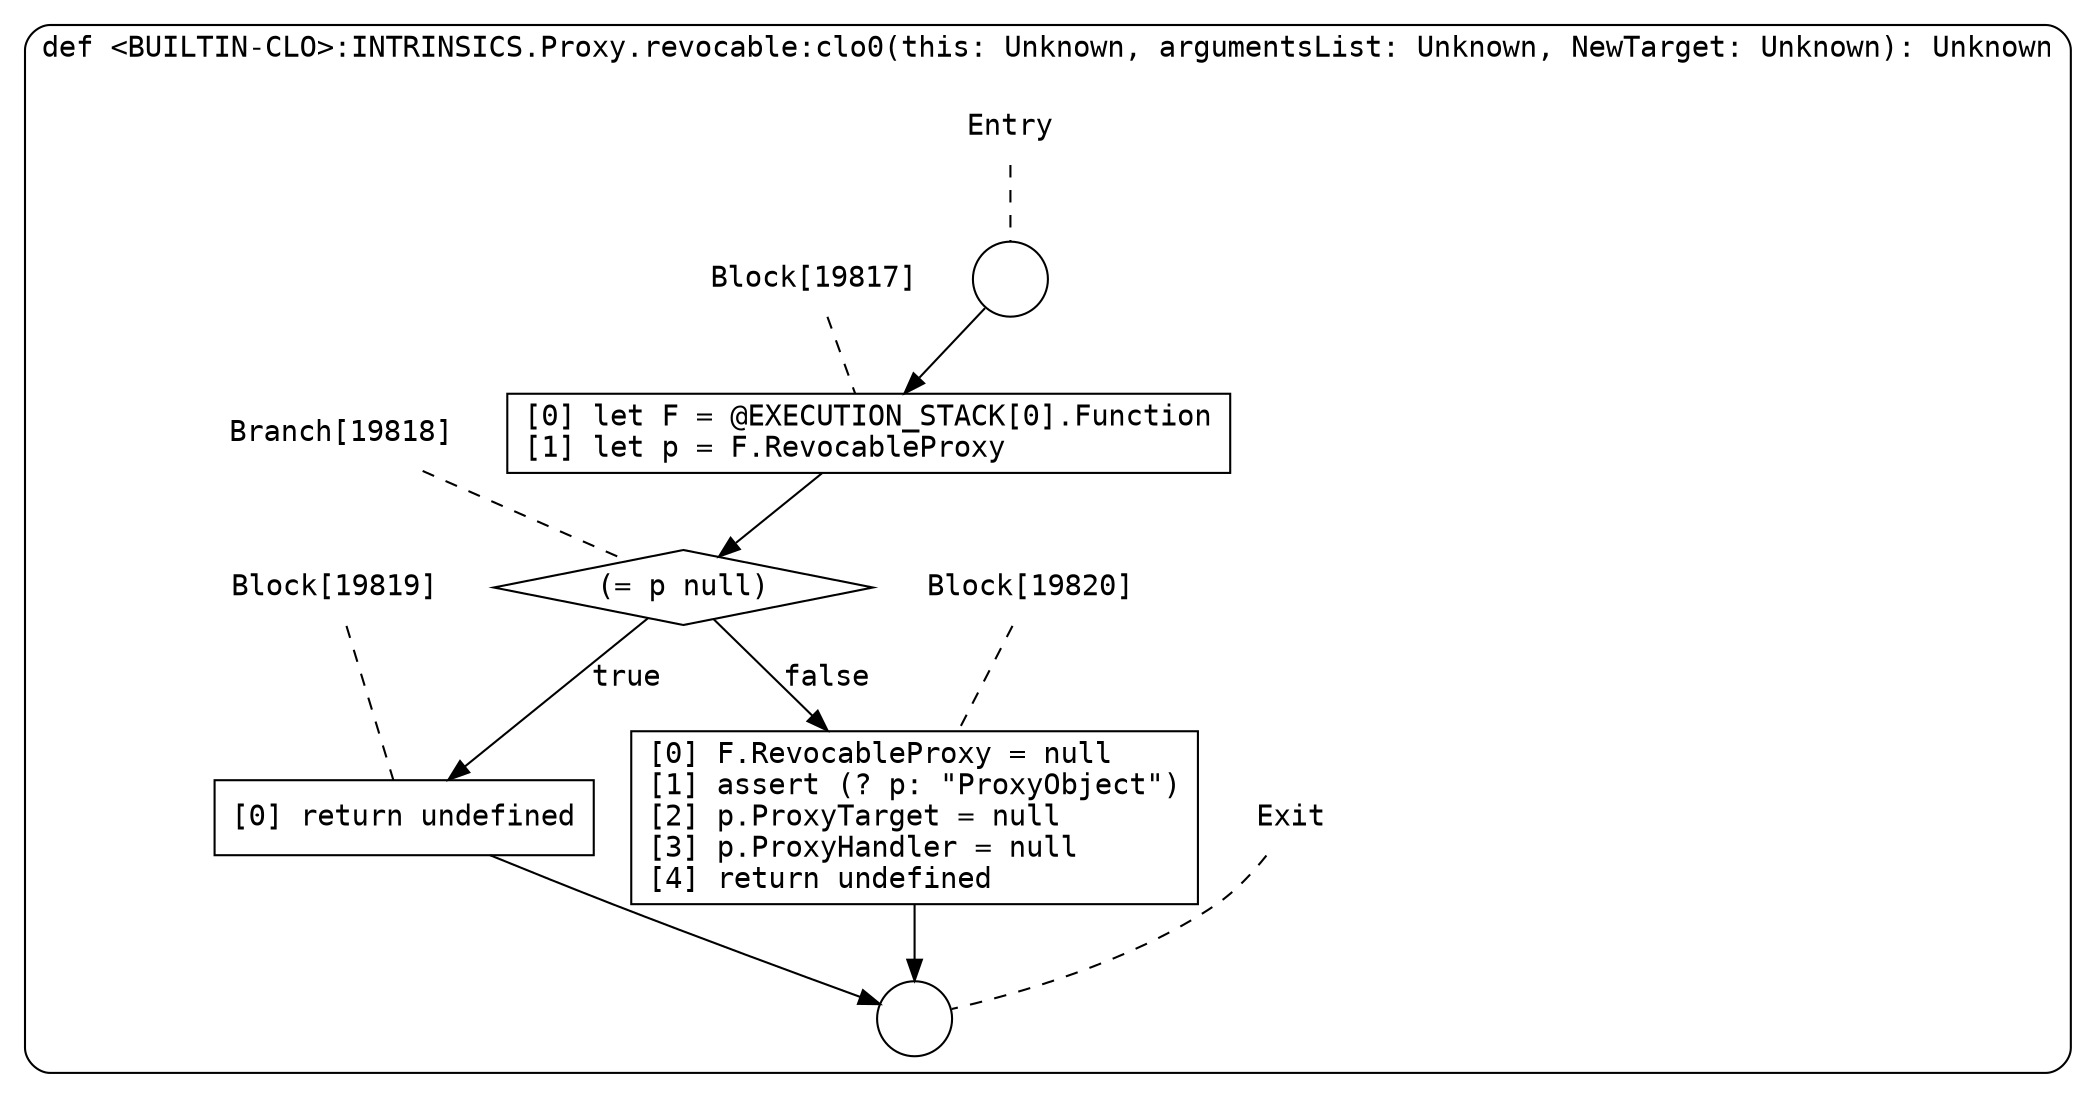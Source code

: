 digraph {
  graph [fontname = "Consolas"]
  node [fontname = "Consolas"]
  edge [fontname = "Consolas"]
  subgraph cluster2660 {
    label = "def <BUILTIN-CLO>:INTRINSICS.Proxy.revocable:clo0(this: Unknown, argumentsList: Unknown, NewTarget: Unknown): Unknown"
    style = rounded
    cluster2660_entry_name [shape=none, label=<<font color="black">Entry</font>>]
    cluster2660_entry_name -> cluster2660_entry [arrowhead=none, color="black", style=dashed]
    cluster2660_entry [shape=circle label=" " color="black" fillcolor="white" style=filled]
    cluster2660_entry -> node19817 [color="black"]
    cluster2660_exit_name [shape=none, label=<<font color="black">Exit</font>>]
    cluster2660_exit_name -> cluster2660_exit [arrowhead=none, color="black", style=dashed]
    cluster2660_exit [shape=circle label=" " color="black" fillcolor="white" style=filled]
    node19817_name [shape=none, label=<<font color="black">Block[19817]</font>>]
    node19817_name -> node19817 [arrowhead=none, color="black", style=dashed]
    node19817 [shape=box, label=<<font color="black">[0] let F = @EXECUTION_STACK[0].Function<BR ALIGN="LEFT"/>[1] let p = F.RevocableProxy<BR ALIGN="LEFT"/></font>> color="black" fillcolor="white", style=filled]
    node19817 -> node19818 [color="black"]
    node19818_name [shape=none, label=<<font color="black">Branch[19818]</font>>]
    node19818_name -> node19818 [arrowhead=none, color="black", style=dashed]
    node19818 [shape=diamond, label=<<font color="black">(= p null)</font>> color="black" fillcolor="white", style=filled]
    node19818 -> node19819 [label=<<font color="black">true</font>> color="black"]
    node19818 -> node19820 [label=<<font color="black">false</font>> color="black"]
    node19819_name [shape=none, label=<<font color="black">Block[19819]</font>>]
    node19819_name -> node19819 [arrowhead=none, color="black", style=dashed]
    node19819 [shape=box, label=<<font color="black">[0] return undefined<BR ALIGN="LEFT"/></font>> color="black" fillcolor="white", style=filled]
    node19819 -> cluster2660_exit [color="black"]
    node19820_name [shape=none, label=<<font color="black">Block[19820]</font>>]
    node19820_name -> node19820 [arrowhead=none, color="black", style=dashed]
    node19820 [shape=box, label=<<font color="black">[0] F.RevocableProxy = null<BR ALIGN="LEFT"/>[1] assert (? p: &quot;ProxyObject&quot;)<BR ALIGN="LEFT"/>[2] p.ProxyTarget = null<BR ALIGN="LEFT"/>[3] p.ProxyHandler = null<BR ALIGN="LEFT"/>[4] return undefined<BR ALIGN="LEFT"/></font>> color="black" fillcolor="white", style=filled]
    node19820 -> cluster2660_exit [color="black"]
  }
}